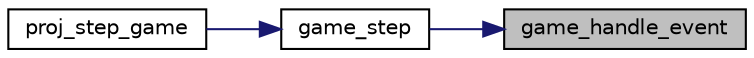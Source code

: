 digraph "game_handle_event"
{
 // LATEX_PDF_SIZE
  edge [fontname="Helvetica",fontsize="10",labelfontname="Helvetica",labelfontsize="10"];
  node [fontname="Helvetica",fontsize="10",shape=record];
  rankdir="RL";
  Node1 [label="game_handle_event",height=0.2,width=0.4,color="black", fillcolor="grey75", style="filled", fontcolor="black",tooltip="Handle the latest event. Updates the game values according to it."];
  Node1 -> Node2 [dir="back",color="midnightblue",fontsize="10",style="solid",fontname="Helvetica"];
  Node2 [label="game_step",height=0.2,width=0.4,color="black", fillcolor="white", style="filled",URL="$group__state.html#gadcf9f503ff3bab6327591bce6f82edc9",tooltip="Draw the game and handle the latest event. This function calls game_draw and game_handle_event."];
  Node2 -> Node3 [dir="back",color="midnightblue",fontsize="10",style="solid",fontname="Helvetica"];
  Node3 [label="proj_step_game",height=0.2,width=0.4,color="black", fillcolor="white", style="filled",URL="$group__proj.html#ga32291401113bb3fa9c0a58437a013371",tooltip="Step function when the state is GAME. This function is needed to use on the step function pointer...."];
}
